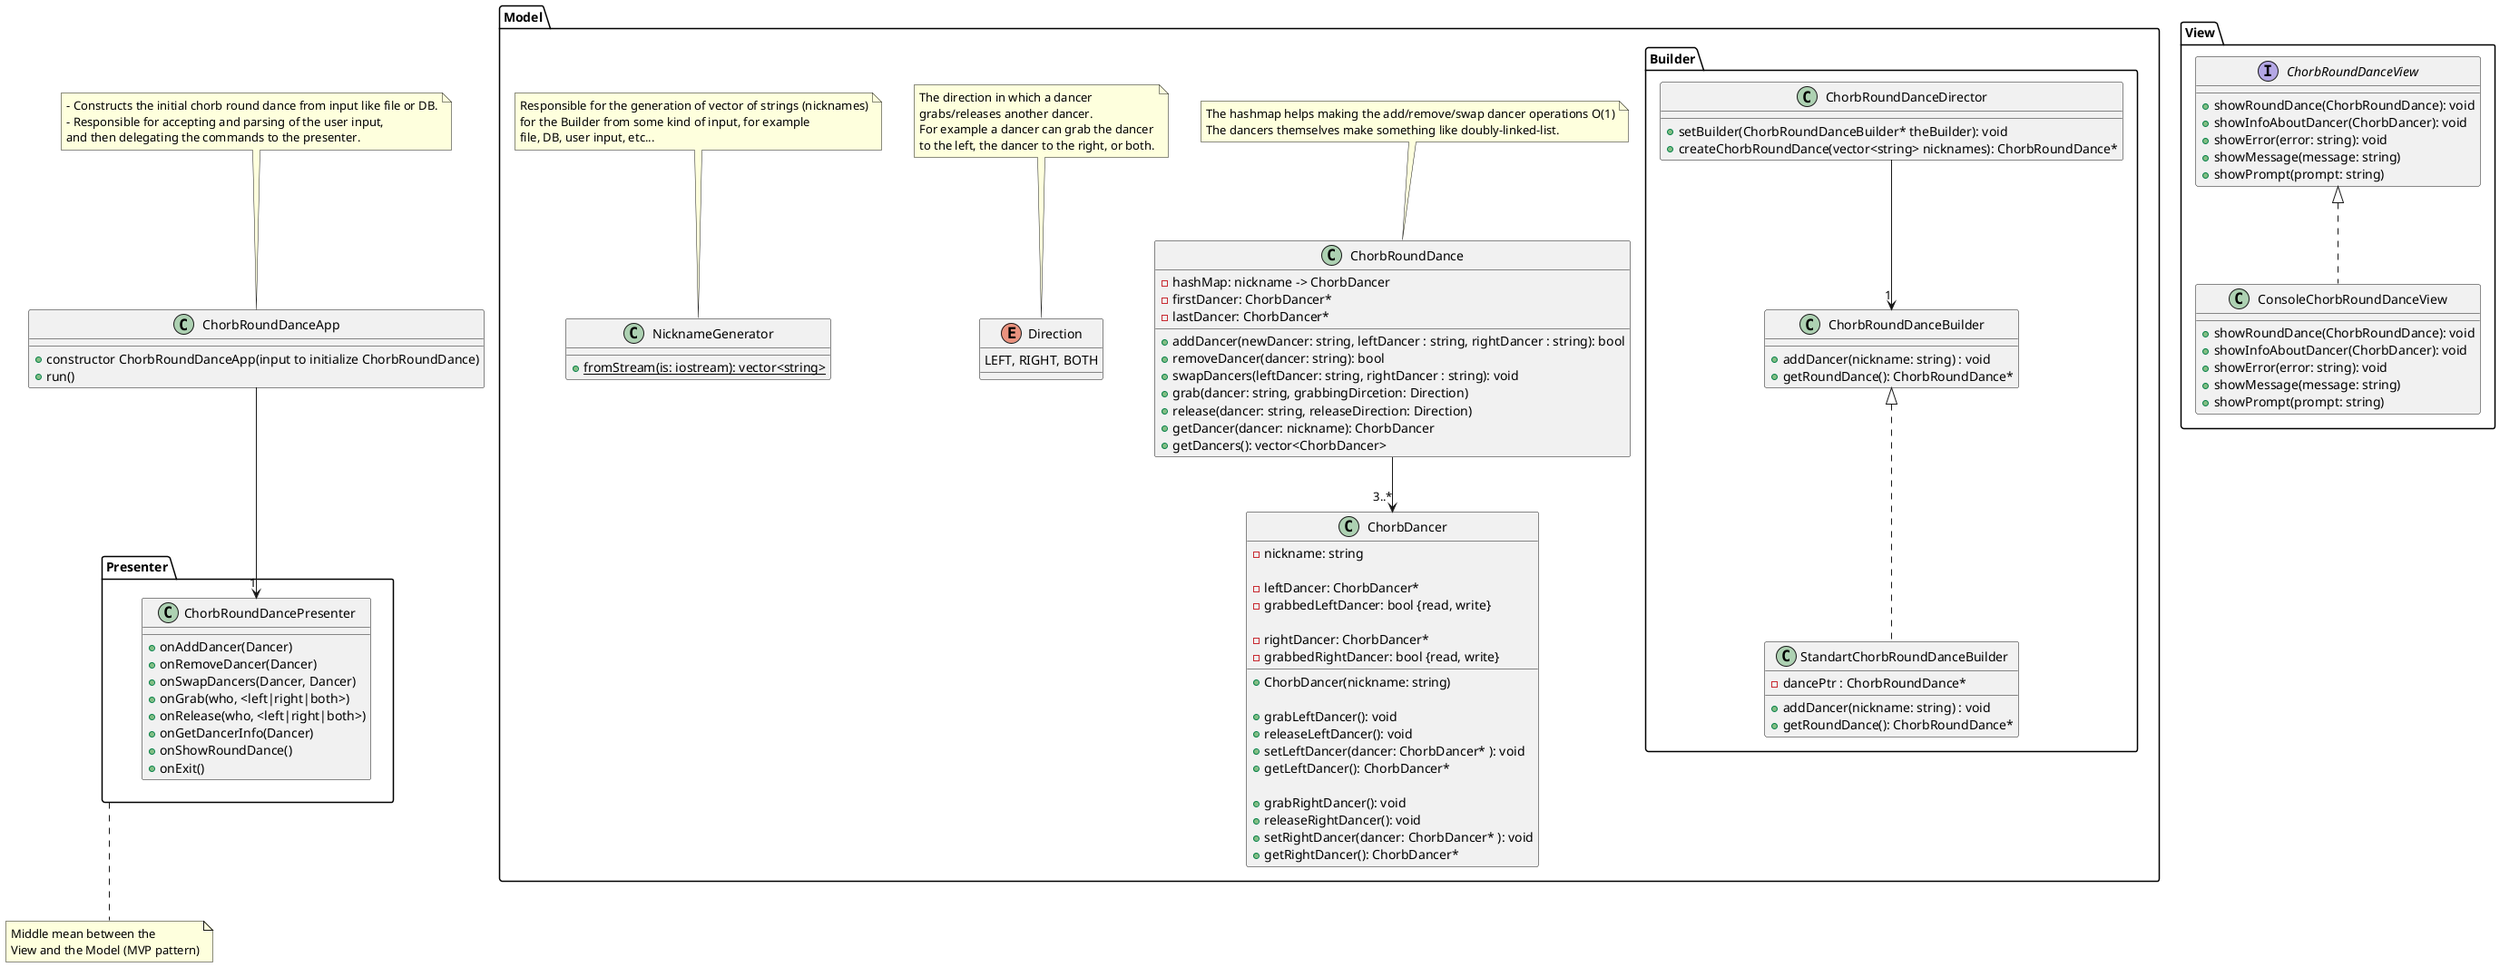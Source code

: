 @startuml
package Model {

  class ChorbRoundDance{
    - hashMap: nickname -> ChorbDancer
    - firstDancer: ChorbDancer*
    - lastDancer: ChorbDancer*
    + addDancer(newDancer: string, leftDancer : string, rightDancer : string): bool
    + removeDancer(dancer: string): bool
    + swapDancers(leftDancer: string, rightDancer : string): void
    + grab(dancer: string, grabbingDircetion: Direction)
    + release(dancer: string, releaseDirection: Direction)
    + getDancer(dancer: nickname): ChorbDancer
    + getDancers(): vector<ChorbDancer>
  }

  ChorbRoundDance --> "3..*" ChorbDancer

  note top of ChorbRoundDance
    The hashmap helps making the add/remove/swap dancer operations O(1)
    The dancers themselves make something like doubly-linked-list.
  end note

  enum Direction {
    LEFT, RIGHT, BOTH
  }

  note top of Direction
    The direction in which a dancer
    grabs/releases another dancer.
    For example a dancer can grab the dancer
    to the left, the dancer to the right, or both.
  end note

  class ChorbDancer{
    - nickname: string

    - leftDancer: ChorbDancer*
    - grabbedLeftDancer: bool {read, write}

    - rightDancer: ChorbDancer*
    - grabbedRightDancer: bool {read, write}

    + ChorbDancer(nickname: string)

    + grabLeftDancer(): void
    + releaseLeftDancer(): void
    + setLeftDancer(dancer: ChorbDancer* ): void
    + getLeftDancer(): ChorbDancer*

    + grabRightDancer(): void
    + releaseRightDancer(): void
    + setRightDancer(dancer: ChorbDancer* ): void
    + getRightDancer(): ChorbDancer*
  }

  class NicknameGenerator {
    + fromStream(is: iostream): vector<string> {static}
  }

  note top of NicknameGenerator
    Responsible for the generation of vector of strings (nicknames)
    for the Builder from some kind of input, for example
    file, DB, user input, etc...
  end note

  package Builder {

    class ChorbRoundDanceBuilder {
      + addDancer(nickname: string) : void
      + getRoundDance(): ChorbRoundDance*
    }

    class StandartChorbRoundDanceBuilder implements ChorbRoundDanceBuilder {
      - dancePtr : ChorbRoundDance*
      + addDancer(nickname: string) : void
      + getRoundDance(): ChorbRoundDance*
    }

    class ChorbRoundDanceDirector {
      + setBuilder(ChorbRoundDanceBuilder* theBuilder): void
      + createChorbRoundDance(vector<string> nicknames): ChorbRoundDance*
    }

    ChorbRoundDanceDirector --> "1" ChorbRoundDanceBuilder

  }

}

package View {
  interface ChorbRoundDanceView {
    + showRoundDance(ChorbRoundDance): void
    + showInfoAboutDancer(ChorbDancer): void
    + showError(error: string): void
    + showMessage(message: string)
    + showPrompt(prompt: string)
  }

  class ConsoleChorbRoundDanceView implements ChorbRoundDanceView {
    + showRoundDance(ChorbRoundDance): void
    + showInfoAboutDancer(ChorbDancer): void
    + showError(error: string): void
    + showMessage(message: string)
    + showPrompt(prompt: string)
  }
}

package Presenter {
  class ChorbRoundDancePresenter {
    + onAddDancer(Dancer)
    + onRemoveDancer(Dancer)
    + onSwapDancers(Dancer, Dancer)
    + onGrab(who, <left|right|both>)
    + onRelease(who, <left|right|both>)
    + onGetDancerInfo(Dancer)
    + onShowRoundDance()
    + onExit()
  }
}

note bottom of Presenter
Middle mean between the
View and the Model (MVP pattern)
end note

class ChorbRoundDanceApp {
  + constructor ChorbRoundDanceApp(input to initialize ChorbRoundDance)
  + run()
}

note top of ChorbRoundDanceApp
  - Constructs the initial chorb round dance from input like file or DB.
  - Responsible for accepting and parsing of the user input,
  and then delegating the commands to the presenter.
end note

ChorbRoundDanceApp --> "1" ChorbRoundDancePresenter

@enduml
